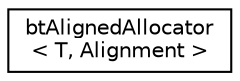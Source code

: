 digraph "Graphical Class Hierarchy"
{
  edge [fontname="Helvetica",fontsize="10",labelfontname="Helvetica",labelfontsize="10"];
  node [fontname="Helvetica",fontsize="10",shape=record];
  rankdir="LR";
  Node1 [label="btAlignedAllocator\l\< T, Alignment \>",height=0.2,width=0.4,color="black", fillcolor="white", style="filled",URL="$db/d22/classbt_aligned_allocator.html"];
}
